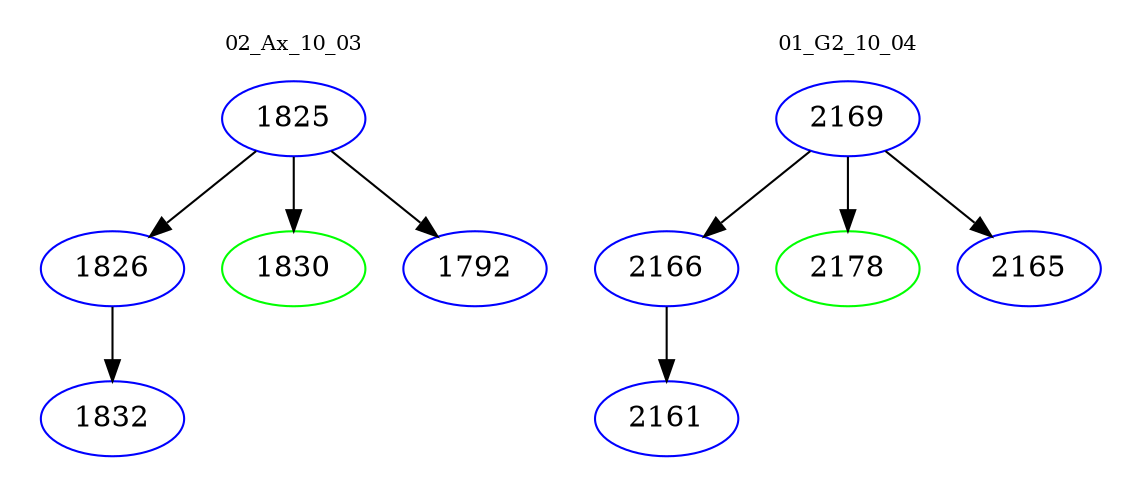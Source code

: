 digraph{
subgraph cluster_0 {
color = white
label = "02_Ax_10_03";
fontsize=10;
T0_1825 [label="1825", color="blue"]
T0_1825 -> T0_1826 [color="black"]
T0_1826 [label="1826", color="blue"]
T0_1826 -> T0_1832 [color="black"]
T0_1832 [label="1832", color="blue"]
T0_1825 -> T0_1830 [color="black"]
T0_1830 [label="1830", color="green"]
T0_1825 -> T0_1792 [color="black"]
T0_1792 [label="1792", color="blue"]
}
subgraph cluster_1 {
color = white
label = "01_G2_10_04";
fontsize=10;
T1_2169 [label="2169", color="blue"]
T1_2169 -> T1_2166 [color="black"]
T1_2166 [label="2166", color="blue"]
T1_2166 -> T1_2161 [color="black"]
T1_2161 [label="2161", color="blue"]
T1_2169 -> T1_2178 [color="black"]
T1_2178 [label="2178", color="green"]
T1_2169 -> T1_2165 [color="black"]
T1_2165 [label="2165", color="blue"]
}
}
